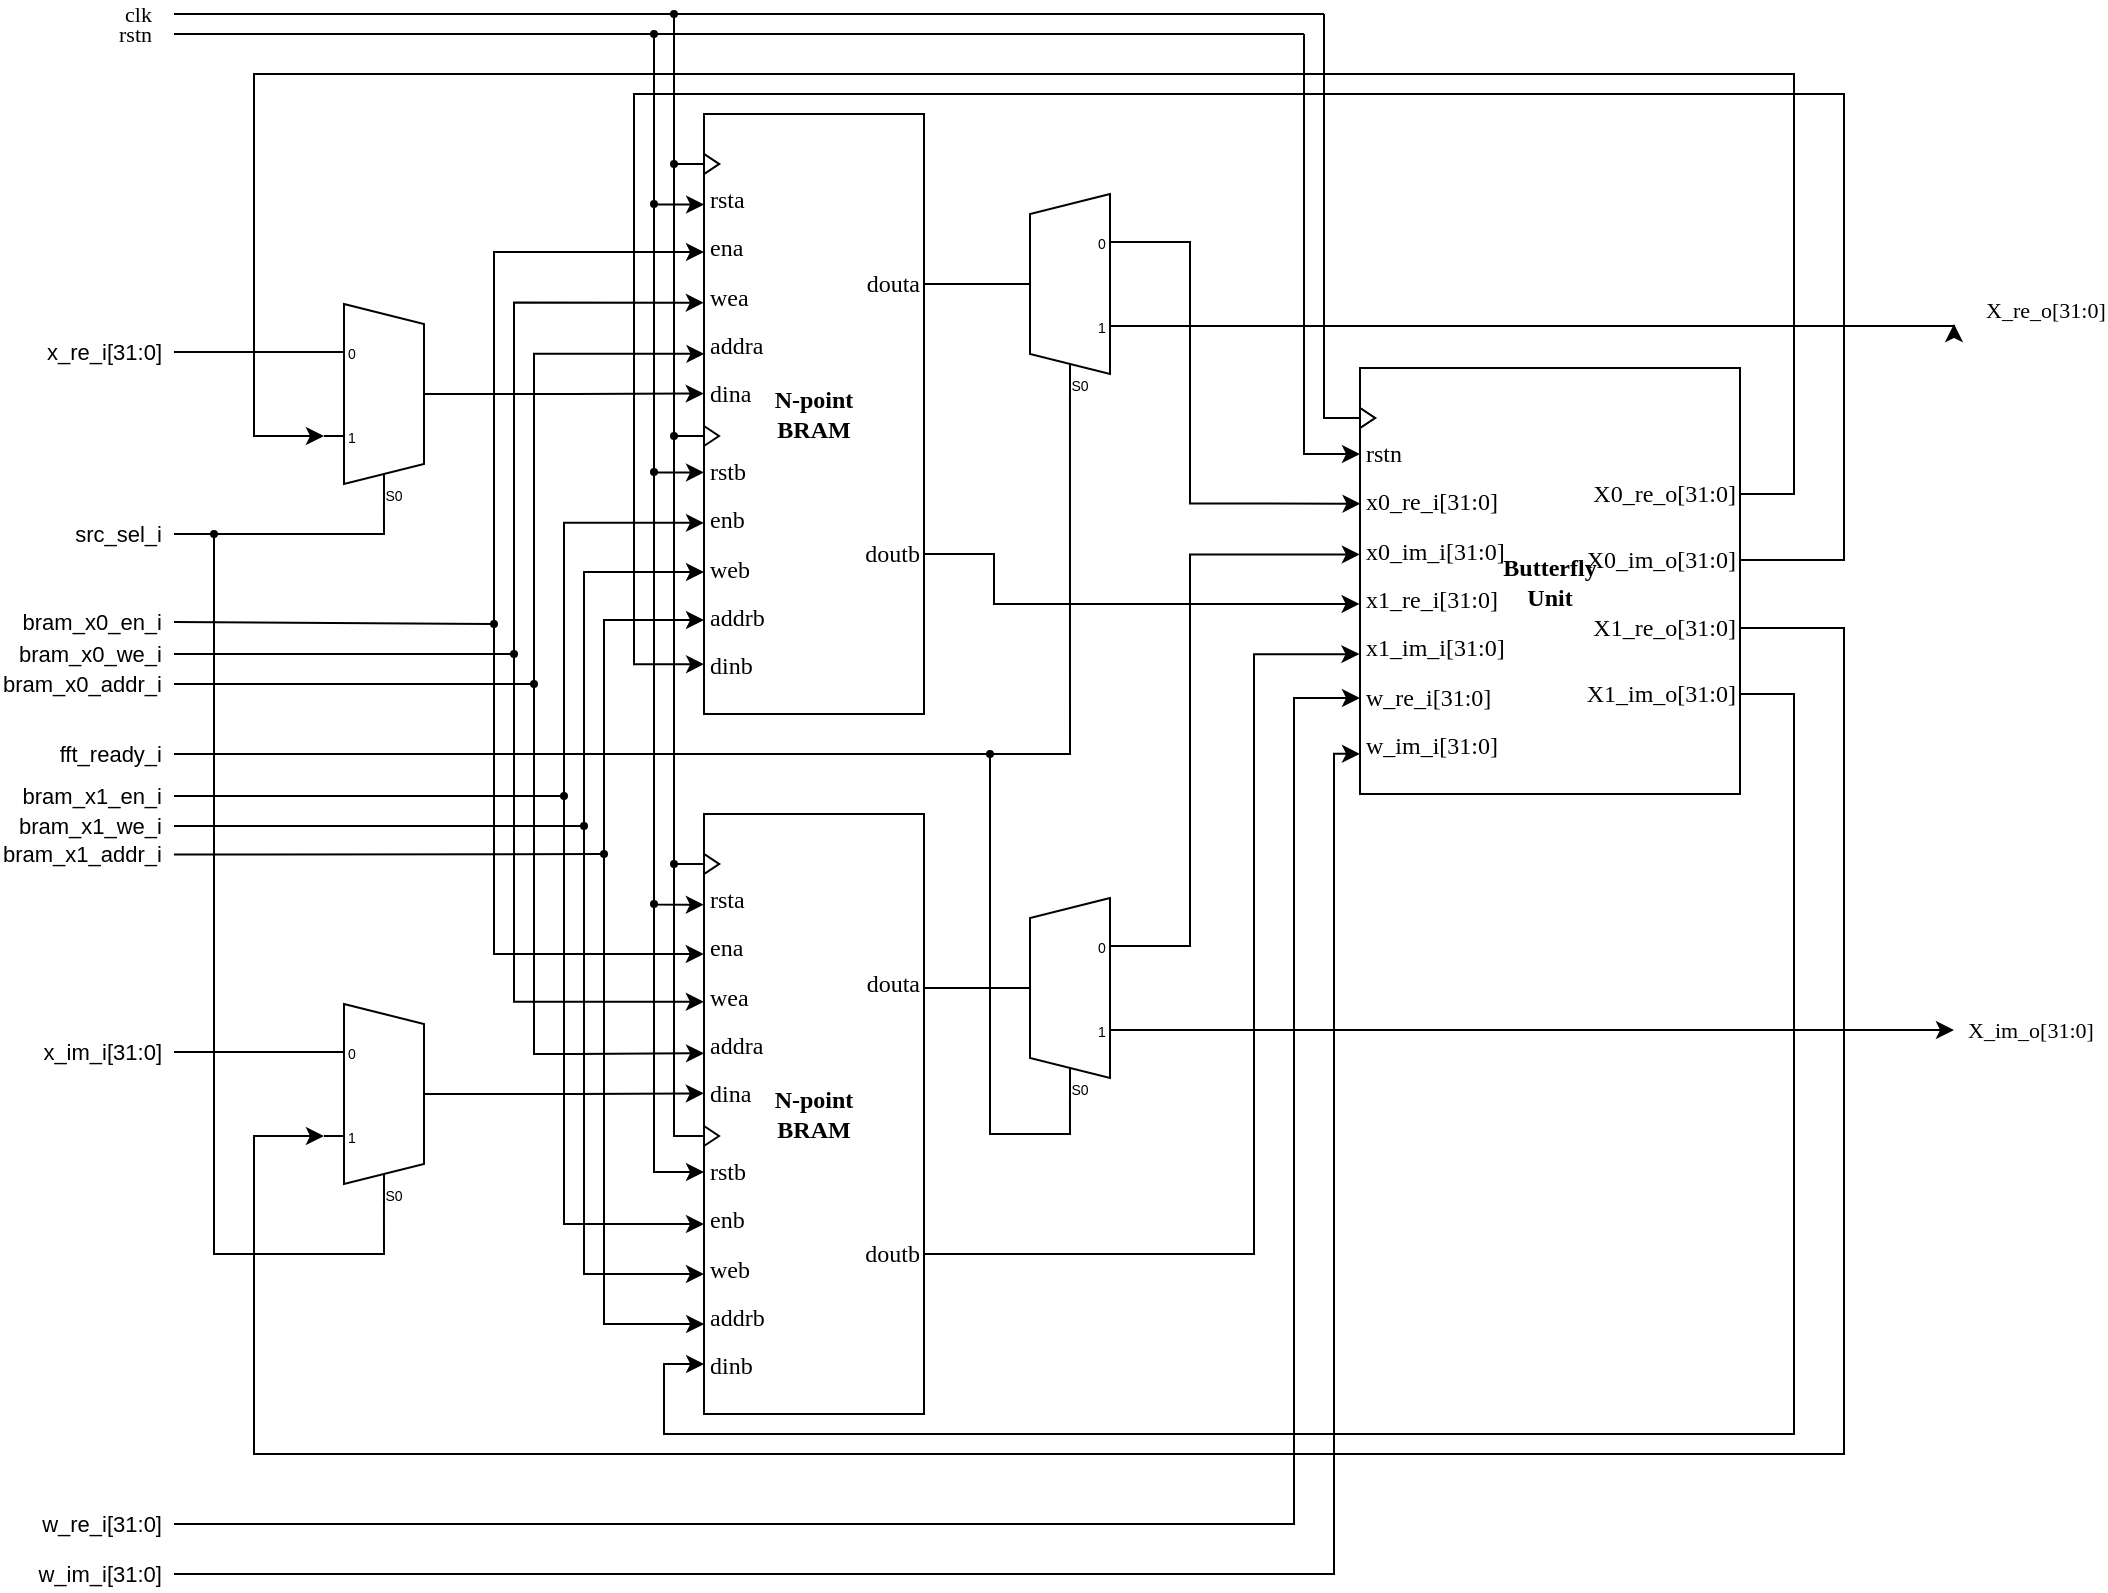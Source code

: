 <mxfile version="25.0.3">
  <diagram name="Page-1" id="Juiqj6YkxCS37qnOwY-p">
    <mxGraphModel dx="1912" dy="1021" grid="1" gridSize="5" guides="1" tooltips="1" connect="1" arrows="1" fold="1" page="1" pageScale="1" pageWidth="850" pageHeight="1100" math="0" shadow="0">
      <root>
        <mxCell id="0" />
        <mxCell id="1" parent="0" />
        <mxCell id="6dm7ZZ2Ce49l9A71G7zG-26" value="rsta" style="text;html=1;align=left;verticalAlign=middle;resizable=0;points=[];autosize=1;strokeColor=none;fillColor=none;spacing=0;fontFamily=NewsGotT;spacingLeft=3;spacingRight=-10;spacingBottom=-2;spacingTop=-2;" parent="1" vertex="1">
          <mxGeometry x="360" y="128" width="25" height="20" as="geometry" />
        </mxCell>
        <mxCell id="6dm7ZZ2Ce49l9A71G7zG-27" value="" style="triangle;whiteSpace=wrap;html=1;fontFamily=NewsGotT;movable=1;resizable=1;rotatable=1;deletable=1;editable=1;locked=0;connectable=1;container=0;points=[];" parent="1" vertex="1">
          <mxGeometry x="360" y="115" width="7.5" height="10" as="geometry" />
        </mxCell>
        <mxCell id="6dm7ZZ2Ce49l9A71G7zG-28" value="ena" style="text;html=1;align=left;verticalAlign=middle;resizable=0;points=[];autosize=1;strokeColor=none;fillColor=none;spacing=0;fontFamily=NewsGotT;spacingLeft=3;spacingRight=-10;spacingBottom=-2;spacingTop=-2;" parent="1" vertex="1">
          <mxGeometry x="360" y="152" width="20" height="20" as="geometry" />
        </mxCell>
        <mxCell id="6dm7ZZ2Ce49l9A71G7zG-29" value="wea" style="text;html=1;align=left;verticalAlign=middle;resizable=0;points=[];autosize=1;strokeColor=none;fillColor=none;spacing=0;fontFamily=NewsGotT;spacingLeft=3;spacingRight=-10;spacingBottom=-2;spacingTop=-2;" parent="1" vertex="1">
          <mxGeometry x="360" y="177" width="25" height="20" as="geometry" />
        </mxCell>
        <mxCell id="6dm7ZZ2Ce49l9A71G7zG-30" value="addra" style="text;html=1;align=left;verticalAlign=middle;resizable=0;points=[];autosize=1;strokeColor=none;fillColor=none;fontFamily=NewsGotT;fontSize=12;fontColor=default;spacing=0;spacingLeft=3;spacingRight=-10;spacingBottom=-2;spacingTop=-2;" parent="1" vertex="1">
          <mxGeometry x="360" y="201" width="30" height="20" as="geometry" />
        </mxCell>
        <mxCell id="6dm7ZZ2Ce49l9A71G7zG-31" value="dina" style="text;html=1;align=left;verticalAlign=middle;resizable=0;points=[];autosize=1;strokeColor=none;fillColor=none;fontFamily=NewsGotT;fontSize=12;fontColor=default;spacing=0;spacingLeft=3;spacingRight=-10;spacingBottom=-2;spacingTop=-2;" parent="1" vertex="1">
          <mxGeometry x="360" y="225" width="25" height="20" as="geometry" />
        </mxCell>
        <mxCell id="6dm7ZZ2Ce49l9A71G7zG-32" value="" style="triangle;whiteSpace=wrap;html=1;fontFamily=NewsGotT;movable=1;resizable=1;rotatable=1;deletable=1;editable=1;locked=0;connectable=1;container=0;points=[[0,0.5,0,0,0]];" parent="1" vertex="1">
          <mxGeometry x="360" y="115" width="7.5" height="10" as="geometry" />
        </mxCell>
        <mxCell id="6dm7ZZ2Ce49l9A71G7zG-34" value="rstb" style="text;html=1;align=left;verticalAlign=middle;resizable=0;points=[];autosize=1;strokeColor=none;fillColor=none;spacing=0;fontFamily=NewsGotT;spacingLeft=3;spacingRight=-10;spacingBottom=-2;spacingTop=-2;" parent="1" vertex="1">
          <mxGeometry x="360" y="264" width="25" height="20" as="geometry" />
        </mxCell>
        <mxCell id="6dm7ZZ2Ce49l9A71G7zG-35" value="enb" style="text;html=1;align=left;verticalAlign=middle;resizable=0;points=[];autosize=1;strokeColor=none;fillColor=none;spacing=0;fontFamily=NewsGotT;spacingLeft=3;spacingRight=-10;spacingBottom=-2;spacingTop=-2;" parent="1" vertex="1">
          <mxGeometry x="360" y="288" width="20" height="20" as="geometry" />
        </mxCell>
        <mxCell id="6dm7ZZ2Ce49l9A71G7zG-36" value="web" style="text;html=1;align=left;verticalAlign=middle;resizable=0;points=[];autosize=1;strokeColor=none;fillColor=none;spacing=0;fontFamily=NewsGotT;spacingLeft=3;spacingRight=-10;spacingBottom=-2;spacingTop=-2;" parent="1" vertex="1">
          <mxGeometry x="360" y="313" width="25" height="20" as="geometry" />
        </mxCell>
        <mxCell id="6dm7ZZ2Ce49l9A71G7zG-37" value="addrb" style="text;html=1;align=left;verticalAlign=middle;resizable=0;points=[];autosize=1;strokeColor=none;fillColor=none;fontFamily=NewsGotT;fontSize=12;fontColor=default;spacing=0;spacingLeft=3;spacingRight=-10;spacingBottom=-2;spacingTop=-2;" parent="1" vertex="1">
          <mxGeometry x="360" y="337" width="30" height="20" as="geometry" />
        </mxCell>
        <mxCell id="6dm7ZZ2Ce49l9A71G7zG-38" value="dinb" style="text;html=1;align=left;verticalAlign=middle;resizable=0;points=[];autosize=1;strokeColor=none;fillColor=none;fontFamily=NewsGotT;fontSize=12;fontColor=default;spacing=0;spacingLeft=3;spacingRight=-10;spacingBottom=-2;spacingTop=-2;" parent="1" vertex="1">
          <mxGeometry x="360" y="361" width="25" height="20" as="geometry" />
        </mxCell>
        <mxCell id="6dm7ZZ2Ce49l9A71G7zG-39" value="" style="triangle;whiteSpace=wrap;html=1;fontFamily=NewsGotT;movable=1;resizable=1;rotatable=1;deletable=1;editable=1;locked=0;connectable=1;container=0;points=[[0,0.5,0,0,0]];" parent="1" vertex="1">
          <mxGeometry x="360" y="251" width="7.5" height="10" as="geometry" />
        </mxCell>
        <mxCell id="6dm7ZZ2Ce49l9A71G7zG-46" value="x_re_i[31:0]" style="edgeStyle=orthogonalEdgeStyle;rounded=0;orthogonalLoop=1;jettySize=auto;html=1;entryX=0;entryY=0.21;entryDx=0;entryDy=3;entryPerimeter=0;endArrow=none;endFill=0;align=right;" parent="1" target="6dm7ZZ2Ce49l9A71G7zG-1" edge="1">
          <mxGeometry x="-1" y="5" relative="1" as="geometry">
            <mxPoint x="90" y="209" as="sourcePoint" />
            <Array as="points">
              <mxPoint x="128" y="209" />
            </Array>
            <mxPoint x="-5" y="5" as="offset" />
          </mxGeometry>
        </mxCell>
        <mxCell id="6dm7ZZ2Ce49l9A71G7zG-155" value="src_sel_i" style="edgeStyle=orthogonalEdgeStyle;rounded=0;orthogonalLoop=1;jettySize=auto;html=1;exitX=0.333;exitY=1;exitDx=10;exitDy=0;exitPerimeter=0;entryX=0.333;entryY=1;entryDx=10;entryDy=0;entryPerimeter=0;endArrow=none;endFill=0;align=right;" parent="1" target="6dm7ZZ2Ce49l9A71G7zG-1" edge="1">
          <mxGeometry x="-1" y="-5" relative="1" as="geometry">
            <mxPoint x="90" y="300" as="sourcePoint" />
            <Array as="points">
              <mxPoint x="195" y="300" />
            </Array>
            <mxPoint x="-5" y="-5" as="offset" />
          </mxGeometry>
        </mxCell>
        <mxCell id="6dm7ZZ2Ce49l9A71G7zG-1" value="" style="shadow=0;dashed=0;align=center;html=1;strokeWidth=1;shape=mxgraph.electrical.abstract.mux2;whiteSpace=wrap;fontFamily=NewsGotT;fontSize=14;" parent="1" vertex="1">
          <mxGeometry x="165" y="185" width="60" height="100" as="geometry" />
        </mxCell>
        <mxCell id="6dm7ZZ2Ce49l9A71G7zG-2" value="&lt;b&gt;N-point&lt;br&gt;BRAM&lt;/b&gt;" style="rounded=0;whiteSpace=wrap;html=1;fontFamily=NewsGotT;verticalAlign=middle;" parent="1" vertex="1">
          <mxGeometry x="355" y="90" width="110" height="300" as="geometry" />
        </mxCell>
        <mxCell id="6dm7ZZ2Ce49l9A71G7zG-3" value="rsta" style="text;html=1;align=left;verticalAlign=middle;resizable=0;points=[];autosize=1;strokeColor=none;fillColor=none;spacing=0;fontFamily=NewsGotT;spacingLeft=3;spacingRight=-10;spacingBottom=-2;spacingTop=-2;" parent="1" vertex="1">
          <mxGeometry x="355" y="123" width="25" height="20" as="geometry" />
        </mxCell>
        <mxCell id="6dm7ZZ2Ce49l9A71G7zG-4" value="" style="triangle;whiteSpace=wrap;html=1;fontFamily=NewsGotT;movable=1;resizable=1;rotatable=1;deletable=1;editable=1;locked=0;connectable=1;container=0;points=[];" parent="1" vertex="1">
          <mxGeometry x="355" y="110" width="7.5" height="10" as="geometry" />
        </mxCell>
        <mxCell id="6dm7ZZ2Ce49l9A71G7zG-5" value="ena" style="text;html=1;align=left;verticalAlign=middle;resizable=0;points=[];autosize=1;strokeColor=none;fillColor=none;spacing=0;fontFamily=NewsGotT;spacingLeft=3;spacingRight=-10;spacingBottom=-2;spacingTop=-2;" parent="1" vertex="1">
          <mxGeometry x="355" y="147" width="20" height="20" as="geometry" />
        </mxCell>
        <mxCell id="6dm7ZZ2Ce49l9A71G7zG-6" value="wea" style="text;html=1;align=left;verticalAlign=middle;resizable=0;points=[];autosize=1;strokeColor=none;fillColor=none;spacing=0;fontFamily=NewsGotT;spacingLeft=3;spacingRight=-10;spacingBottom=-2;spacingTop=-2;" parent="1" vertex="1">
          <mxGeometry x="355" y="172" width="25" height="20" as="geometry" />
        </mxCell>
        <mxCell id="6dm7ZZ2Ce49l9A71G7zG-7" value="addra" style="text;html=1;align=left;verticalAlign=middle;resizable=0;points=[];autosize=1;strokeColor=none;fillColor=none;fontFamily=NewsGotT;fontSize=12;fontColor=default;spacing=0;spacingLeft=3;spacingRight=-10;spacingBottom=-2;spacingTop=-2;" parent="1" vertex="1">
          <mxGeometry x="355" y="196" width="30" height="20" as="geometry" />
        </mxCell>
        <mxCell id="6dm7ZZ2Ce49l9A71G7zG-8" value="dina" style="text;html=1;align=left;verticalAlign=middle;resizable=0;points=[];autosize=1;strokeColor=none;fillColor=none;fontFamily=NewsGotT;fontSize=12;fontColor=default;spacing=0;spacingLeft=3;spacingRight=-10;spacingBottom=-2;spacingTop=-2;" parent="1" vertex="1">
          <mxGeometry x="355" y="220" width="25" height="20" as="geometry" />
        </mxCell>
        <mxCell id="6dm7ZZ2Ce49l9A71G7zG-9" value="" style="triangle;whiteSpace=wrap;html=1;fontFamily=NewsGotT;movable=1;resizable=1;rotatable=1;deletable=1;editable=1;locked=0;connectable=1;container=0;points=[[0,0.5,0,0,0]];" parent="1" vertex="1">
          <mxGeometry x="355" y="110" width="7.5" height="10" as="geometry" />
        </mxCell>
        <mxCell id="6dm7ZZ2Ce49l9A71G7zG-11" value="douta" style="text;html=1;align=right;verticalAlign=middle;resizable=0;points=[];autosize=1;strokeColor=none;fillColor=none;fontFamily=NewsGotT;fontSize=12;fontColor=default;spacing=0;spacingRight=3;spacingLeft=-9;spacingBottom=-2;spacingTop=-2;" parent="1" vertex="1">
          <mxGeometry x="435" y="165" width="30" height="20" as="geometry" />
        </mxCell>
        <mxCell id="6dm7ZZ2Ce49l9A71G7zG-12" value="rstb" style="text;html=1;align=left;verticalAlign=middle;resizable=0;points=[];autosize=1;strokeColor=none;fillColor=none;spacing=0;fontFamily=NewsGotT;spacingLeft=3;spacingRight=-10;spacingBottom=-2;spacingTop=-2;" parent="1" vertex="1">
          <mxGeometry x="355" y="259" width="25" height="20" as="geometry" />
        </mxCell>
        <mxCell id="6dm7ZZ2Ce49l9A71G7zG-13" value="enb" style="text;html=1;align=left;verticalAlign=middle;resizable=0;points=[];autosize=1;strokeColor=none;fillColor=none;spacing=0;fontFamily=NewsGotT;spacingLeft=3;spacingRight=-10;spacingBottom=-2;spacingTop=-2;" parent="1" vertex="1">
          <mxGeometry x="355" y="283" width="20" height="20" as="geometry" />
        </mxCell>
        <mxCell id="6dm7ZZ2Ce49l9A71G7zG-14" value="web" style="text;html=1;align=left;verticalAlign=middle;resizable=0;points=[];autosize=1;strokeColor=none;fillColor=none;spacing=0;fontFamily=NewsGotT;spacingLeft=3;spacingRight=-10;spacingBottom=-2;spacingTop=-2;" parent="1" vertex="1">
          <mxGeometry x="355" y="308" width="25" height="20" as="geometry" />
        </mxCell>
        <mxCell id="6dm7ZZ2Ce49l9A71G7zG-15" value="addrb" style="text;html=1;align=left;verticalAlign=middle;resizable=0;points=[];autosize=1;strokeColor=none;fillColor=none;fontFamily=NewsGotT;fontSize=12;fontColor=default;spacing=0;spacingLeft=3;spacingRight=-10;spacingBottom=-2;spacingTop=-2;" parent="1" vertex="1">
          <mxGeometry x="355" y="332" width="30" height="20" as="geometry" />
        </mxCell>
        <mxCell id="6dm7ZZ2Ce49l9A71G7zG-16" value="dinb" style="text;html=1;align=left;verticalAlign=middle;resizable=0;points=[];autosize=1;strokeColor=none;fillColor=none;fontFamily=NewsGotT;fontSize=12;fontColor=default;spacing=0;spacingLeft=3;spacingRight=-10;spacingBottom=-2;spacingTop=-2;" parent="1" vertex="1">
          <mxGeometry x="355" y="356" width="25" height="20" as="geometry" />
        </mxCell>
        <mxCell id="6dm7ZZ2Ce49l9A71G7zG-17" value="" style="triangle;whiteSpace=wrap;html=1;fontFamily=NewsGotT;movable=1;resizable=1;rotatable=1;deletable=1;editable=1;locked=0;connectable=1;container=0;points=[[0,0.5,0,0,0]];" parent="1" vertex="1">
          <mxGeometry x="355" y="246" width="7.5" height="10" as="geometry" />
        </mxCell>
        <mxCell id="6dm7ZZ2Ce49l9A71G7zG-18" value="doutb" style="text;html=1;align=right;verticalAlign=middle;resizable=0;points=[];autosize=1;strokeColor=none;fillColor=none;fontFamily=NewsGotT;fontSize=12;fontColor=default;spacing=0;spacingRight=3;spacingLeft=-9;spacingBottom=-2;spacingTop=-2;" parent="1" vertex="1">
          <mxGeometry x="435" y="300" width="30" height="20" as="geometry" />
        </mxCell>
        <mxCell id="6dm7ZZ2Ce49l9A71G7zG-19" value="clk" style="endArrow=none;html=1;rounded=0;align=right;fontFamily=NewsGotT;" parent="1" edge="1">
          <mxGeometry x="-1" y="-10" width="50" height="50" relative="1" as="geometry">
            <mxPoint x="90" y="40" as="sourcePoint" />
            <mxPoint x="665" y="40" as="targetPoint" />
            <mxPoint x="-10" y="-10" as="offset" />
          </mxGeometry>
        </mxCell>
        <mxCell id="6dm7ZZ2Ce49l9A71G7zG-20" value="rstn" style="endArrow=none;html=1;rounded=0;align=right;labelBackgroundColor=none;fontFamily=NewsGotT;" parent="1" edge="1">
          <mxGeometry x="-1" y="-10" width="50" height="50" relative="1" as="geometry">
            <mxPoint x="90" y="50" as="sourcePoint" />
            <mxPoint x="655" y="50" as="targetPoint" />
            <mxPoint x="-10" y="-10" as="offset" />
          </mxGeometry>
        </mxCell>
        <mxCell id="6dm7ZZ2Ce49l9A71G7zG-21" value="" style="endArrow=none;html=1;rounded=0;entryX=0;entryY=0.5;entryDx=0;entryDy=0;entryPerimeter=0;edgeStyle=orthogonalEdgeStyle;startArrow=oval;startFill=1;startSize=3;" parent="1" target="6dm7ZZ2Ce49l9A71G7zG-9" edge="1">
          <mxGeometry width="50" height="50" relative="1" as="geometry">
            <mxPoint x="340" y="40" as="sourcePoint" />
            <mxPoint x="335" y="120" as="targetPoint" />
            <Array as="points">
              <mxPoint x="340" y="40" />
              <mxPoint x="340" y="115" />
            </Array>
          </mxGeometry>
        </mxCell>
        <mxCell id="6dm7ZZ2Ce49l9A71G7zG-22" value="" style="endArrow=none;html=1;rounded=0;entryX=0;entryY=0.5;entryDx=0;entryDy=0;entryPerimeter=0;edgeStyle=orthogonalEdgeStyle;startArrow=oval;startFill=1;startSize=3;fontFamily=NewsGotT;" parent="1" target="6dm7ZZ2Ce49l9A71G7zG-17" edge="1">
          <mxGeometry width="50" height="50" relative="1" as="geometry">
            <mxPoint x="340" y="115" as="sourcePoint" />
            <mxPoint x="355" y="190" as="targetPoint" />
            <Array as="points">
              <mxPoint x="340" y="115" />
              <mxPoint x="340" y="251" />
            </Array>
          </mxGeometry>
        </mxCell>
        <mxCell id="6dm7ZZ2Ce49l9A71G7zG-23" value="" style="endArrow=classic;html=1;rounded=0;edgeStyle=orthogonalEdgeStyle;startArrow=oval;startFill=1;startSize=3;entryX=0.002;entryY=0.612;entryDx=0;entryDy=0;entryPerimeter=0;endFill=1;" parent="1" target="6dm7ZZ2Ce49l9A71G7zG-3" edge="1">
          <mxGeometry width="50" height="50" relative="1" as="geometry">
            <mxPoint x="330" y="50" as="sourcePoint" />
            <mxPoint x="355" y="134" as="targetPoint" />
            <Array as="points">
              <mxPoint x="330" y="50" />
              <mxPoint x="330" y="135" />
            </Array>
          </mxGeometry>
        </mxCell>
        <mxCell id="6dm7ZZ2Ce49l9A71G7zG-24" value="" style="endArrow=classic;html=1;rounded=0;edgeStyle=orthogonalEdgeStyle;startArrow=oval;startFill=1;startSize=3;entryX=0.001;entryY=0.51;entryDx=0;entryDy=0;entryPerimeter=0;endFill=1;fontFamily=NewsGotT;" parent="1" target="6dm7ZZ2Ce49l9A71G7zG-12" edge="1">
          <mxGeometry width="50" height="50" relative="1" as="geometry">
            <mxPoint x="330" y="134.99" as="sourcePoint" />
            <mxPoint x="355" y="219.99" as="targetPoint" />
            <Array as="points">
              <mxPoint x="330" y="269" />
            </Array>
          </mxGeometry>
        </mxCell>
        <mxCell id="6dm7ZZ2Ce49l9A71G7zG-42" style="edgeStyle=orthogonalEdgeStyle;rounded=0;orthogonalLoop=1;jettySize=auto;html=1;exitX=1;exitY=0.5;exitDx=0;exitDy=-5;exitPerimeter=0;entryX=-0.005;entryY=0.489;entryDx=0;entryDy=0;entryPerimeter=0;" parent="1" source="6dm7ZZ2Ce49l9A71G7zG-1" target="6dm7ZZ2Ce49l9A71G7zG-8" edge="1">
          <mxGeometry relative="1" as="geometry" />
        </mxCell>
        <mxCell id="6dm7ZZ2Ce49l9A71G7zG-44" value="" style="shadow=0;dashed=0;align=center;html=1;strokeWidth=1;shape=mxgraph.electrical.abstract.mux2;operation=demux;whiteSpace=wrap;fontFamily=NewsGotT;fontSize=14;" parent="1" vertex="1">
          <mxGeometry x="508" y="130" width="60" height="100" as="geometry" />
        </mxCell>
        <mxCell id="6dm7ZZ2Ce49l9A71G7zG-45" style="edgeStyle=orthogonalEdgeStyle;rounded=0;orthogonalLoop=1;jettySize=auto;html=1;entryX=0;entryY=0.45;entryDx=0;entryDy=0;entryPerimeter=0;endArrow=none;endFill=0;" parent="1" source="6dm7ZZ2Ce49l9A71G7zG-11" target="6dm7ZZ2Ce49l9A71G7zG-44" edge="1">
          <mxGeometry relative="1" as="geometry" />
        </mxCell>
        <mxCell id="6dm7ZZ2Ce49l9A71G7zG-47" value="rsta" style="text;html=1;align=left;verticalAlign=middle;resizable=0;points=[];autosize=1;strokeColor=none;fillColor=none;spacing=0;fontFamily=NewsGotT;spacingLeft=3;spacingRight=-10;spacingBottom=-2;spacingTop=-2;" parent="1" vertex="1">
          <mxGeometry x="360" y="478" width="25" height="20" as="geometry" />
        </mxCell>
        <mxCell id="6dm7ZZ2Ce49l9A71G7zG-48" value="" style="triangle;whiteSpace=wrap;html=1;fontFamily=NewsGotT;movable=1;resizable=1;rotatable=1;deletable=1;editable=1;locked=0;connectable=1;container=0;points=[];" parent="1" vertex="1">
          <mxGeometry x="360" y="465" width="7.5" height="10" as="geometry" />
        </mxCell>
        <mxCell id="6dm7ZZ2Ce49l9A71G7zG-49" value="ena" style="text;html=1;align=left;verticalAlign=middle;resizable=0;points=[];autosize=1;strokeColor=none;fillColor=none;spacing=0;fontFamily=NewsGotT;spacingLeft=3;spacingRight=-10;spacingBottom=-2;spacingTop=-2;" parent="1" vertex="1">
          <mxGeometry x="360" y="502" width="20" height="20" as="geometry" />
        </mxCell>
        <mxCell id="6dm7ZZ2Ce49l9A71G7zG-50" value="wea" style="text;html=1;align=left;verticalAlign=middle;resizable=0;points=[];autosize=1;strokeColor=none;fillColor=none;spacing=0;fontFamily=NewsGotT;spacingLeft=3;spacingRight=-10;spacingBottom=-2;spacingTop=-2;" parent="1" vertex="1">
          <mxGeometry x="360" y="527" width="25" height="20" as="geometry" />
        </mxCell>
        <mxCell id="6dm7ZZ2Ce49l9A71G7zG-51" value="addra" style="text;html=1;align=left;verticalAlign=middle;resizable=0;points=[];autosize=1;strokeColor=none;fillColor=none;fontFamily=NewsGotT;fontSize=12;fontColor=default;spacing=0;spacingLeft=3;spacingRight=-10;spacingBottom=-2;spacingTop=-2;" parent="1" vertex="1">
          <mxGeometry x="360" y="551" width="30" height="20" as="geometry" />
        </mxCell>
        <mxCell id="6dm7ZZ2Ce49l9A71G7zG-52" value="dina" style="text;html=1;align=left;verticalAlign=middle;resizable=0;points=[];autosize=1;strokeColor=none;fillColor=none;fontFamily=NewsGotT;fontSize=12;fontColor=default;spacing=0;spacingLeft=3;spacingRight=-10;spacingBottom=-2;spacingTop=-2;" parent="1" vertex="1">
          <mxGeometry x="360" y="575" width="25" height="20" as="geometry" />
        </mxCell>
        <mxCell id="6dm7ZZ2Ce49l9A71G7zG-53" value="" style="triangle;whiteSpace=wrap;html=1;fontFamily=NewsGotT;movable=1;resizable=1;rotatable=1;deletable=1;editable=1;locked=0;connectable=1;container=0;points=[[0,0.5,0,0,0]];" parent="1" vertex="1">
          <mxGeometry x="360" y="465" width="7.5" height="10" as="geometry" />
        </mxCell>
        <mxCell id="6dm7ZZ2Ce49l9A71G7zG-54" value="rstb" style="text;html=1;align=left;verticalAlign=middle;resizable=0;points=[];autosize=1;strokeColor=none;fillColor=none;spacing=0;fontFamily=NewsGotT;spacingLeft=3;spacingRight=-10;spacingBottom=-2;spacingTop=-2;" parent="1" vertex="1">
          <mxGeometry x="360" y="614" width="25" height="20" as="geometry" />
        </mxCell>
        <mxCell id="6dm7ZZ2Ce49l9A71G7zG-55" value="enb" style="text;html=1;align=left;verticalAlign=middle;resizable=0;points=[];autosize=1;strokeColor=none;fillColor=none;spacing=0;fontFamily=NewsGotT;spacingLeft=3;spacingRight=-10;spacingBottom=-2;spacingTop=-2;" parent="1" vertex="1">
          <mxGeometry x="360" y="638" width="20" height="20" as="geometry" />
        </mxCell>
        <mxCell id="6dm7ZZ2Ce49l9A71G7zG-56" value="web" style="text;html=1;align=left;verticalAlign=middle;resizable=0;points=[];autosize=1;strokeColor=none;fillColor=none;spacing=0;fontFamily=NewsGotT;spacingLeft=3;spacingRight=-10;spacingBottom=-2;spacingTop=-2;" parent="1" vertex="1">
          <mxGeometry x="360" y="663" width="25" height="20" as="geometry" />
        </mxCell>
        <mxCell id="6dm7ZZ2Ce49l9A71G7zG-57" value="addrb" style="text;html=1;align=left;verticalAlign=middle;resizable=0;points=[];autosize=1;strokeColor=none;fillColor=none;fontFamily=NewsGotT;fontSize=12;fontColor=default;spacing=0;spacingLeft=3;spacingRight=-10;spacingBottom=-2;spacingTop=-2;" parent="1" vertex="1">
          <mxGeometry x="360" y="687" width="30" height="20" as="geometry" />
        </mxCell>
        <mxCell id="6dm7ZZ2Ce49l9A71G7zG-58" value="dinb" style="text;html=1;align=left;verticalAlign=middle;resizable=0;points=[];autosize=1;strokeColor=none;fillColor=none;fontFamily=NewsGotT;fontSize=12;fontColor=default;spacing=0;spacingLeft=3;spacingRight=-10;spacingBottom=-2;spacingTop=-2;" parent="1" vertex="1">
          <mxGeometry x="360" y="711" width="25" height="20" as="geometry" />
        </mxCell>
        <mxCell id="6dm7ZZ2Ce49l9A71G7zG-59" value="" style="triangle;whiteSpace=wrap;html=1;fontFamily=NewsGotT;movable=1;resizable=1;rotatable=1;deletable=1;editable=1;locked=0;connectable=1;container=0;points=[[0,0.5,0,0,0]];" parent="1" vertex="1">
          <mxGeometry x="360" y="601" width="7.5" height="10" as="geometry" />
        </mxCell>
        <mxCell id="6dm7ZZ2Ce49l9A71G7zG-60" value="&lt;b&gt;N-point&lt;br&gt;BRAM&lt;/b&gt;" style="rounded=0;whiteSpace=wrap;html=1;fontFamily=NewsGotT;verticalAlign=middle;" parent="1" vertex="1">
          <mxGeometry x="355" y="440" width="110" height="300" as="geometry" />
        </mxCell>
        <mxCell id="6dm7ZZ2Ce49l9A71G7zG-61" value="rsta" style="text;html=1;align=left;verticalAlign=middle;resizable=0;points=[];autosize=1;strokeColor=none;fillColor=none;spacing=0;fontFamily=NewsGotT;spacingLeft=3;spacingRight=-10;spacingBottom=-2;spacingTop=-2;" parent="1" vertex="1">
          <mxGeometry x="355" y="473" width="25" height="20" as="geometry" />
        </mxCell>
        <mxCell id="6dm7ZZ2Ce49l9A71G7zG-62" value="" style="triangle;whiteSpace=wrap;html=1;fontFamily=NewsGotT;movable=1;resizable=1;rotatable=1;deletable=1;editable=1;locked=0;connectable=1;container=0;points=[];" parent="1" vertex="1">
          <mxGeometry x="355" y="460" width="7.5" height="10" as="geometry" />
        </mxCell>
        <mxCell id="6dm7ZZ2Ce49l9A71G7zG-63" value="ena" style="text;html=1;align=left;verticalAlign=middle;resizable=0;points=[];autosize=1;strokeColor=none;fillColor=none;spacing=0;fontFamily=NewsGotT;spacingLeft=3;spacingRight=-10;spacingBottom=-2;spacingTop=-2;" parent="1" vertex="1">
          <mxGeometry x="355" y="497" width="20" height="20" as="geometry" />
        </mxCell>
        <mxCell id="6dm7ZZ2Ce49l9A71G7zG-64" value="wea" style="text;html=1;align=left;verticalAlign=middle;resizable=0;points=[];autosize=1;strokeColor=none;fillColor=none;spacing=0;fontFamily=NewsGotT;spacingLeft=3;spacingRight=-10;spacingBottom=-2;spacingTop=-2;" parent="1" vertex="1">
          <mxGeometry x="355" y="522" width="25" height="20" as="geometry" />
        </mxCell>
        <mxCell id="6dm7ZZ2Ce49l9A71G7zG-65" value="addra" style="text;html=1;align=left;verticalAlign=middle;resizable=0;points=[];autosize=1;strokeColor=none;fillColor=none;fontFamily=NewsGotT;fontSize=12;fontColor=default;spacing=0;spacingLeft=3;spacingRight=-10;spacingBottom=-2;spacingTop=-2;" parent="1" vertex="1">
          <mxGeometry x="355" y="546" width="30" height="20" as="geometry" />
        </mxCell>
        <mxCell id="6dm7ZZ2Ce49l9A71G7zG-66" value="dina" style="text;html=1;align=left;verticalAlign=middle;resizable=0;points=[];autosize=1;strokeColor=none;fillColor=none;fontFamily=NewsGotT;fontSize=12;fontColor=default;spacing=0;spacingLeft=3;spacingRight=-10;spacingBottom=-2;spacingTop=-2;" parent="1" vertex="1">
          <mxGeometry x="355" y="570" width="25" height="20" as="geometry" />
        </mxCell>
        <mxCell id="6dm7ZZ2Ce49l9A71G7zG-67" value="" style="triangle;whiteSpace=wrap;html=1;fontFamily=NewsGotT;movable=1;resizable=1;rotatable=1;deletable=1;editable=1;locked=0;connectable=1;container=0;points=[[0,0.5,0,0,0]];" parent="1" vertex="1">
          <mxGeometry x="355" y="460" width="7.5" height="10" as="geometry" />
        </mxCell>
        <mxCell id="6dm7ZZ2Ce49l9A71G7zG-68" value="douta" style="text;html=1;align=right;verticalAlign=middle;resizable=0;points=[];autosize=1;strokeColor=none;fillColor=none;fontFamily=NewsGotT;fontSize=12;fontColor=default;spacing=0;spacingRight=3;spacingLeft=-9;spacingBottom=-2;spacingTop=-2;" parent="1" vertex="1">
          <mxGeometry x="435" y="515" width="30" height="20" as="geometry" />
        </mxCell>
        <mxCell id="6dm7ZZ2Ce49l9A71G7zG-69" value="rstb" style="text;html=1;align=left;verticalAlign=middle;resizable=0;points=[];autosize=1;strokeColor=none;fillColor=none;spacing=0;fontFamily=NewsGotT;spacingLeft=3;spacingRight=-10;spacingBottom=-2;spacingTop=-2;" parent="1" vertex="1">
          <mxGeometry x="355" y="609" width="25" height="20" as="geometry" />
        </mxCell>
        <mxCell id="6dm7ZZ2Ce49l9A71G7zG-70" value="enb" style="text;html=1;align=left;verticalAlign=middle;resizable=0;points=[];autosize=1;strokeColor=none;fillColor=none;spacing=0;fontFamily=NewsGotT;spacingLeft=3;spacingRight=-10;spacingBottom=-2;spacingTop=-2;" parent="1" vertex="1">
          <mxGeometry x="355" y="633" width="20" height="20" as="geometry" />
        </mxCell>
        <mxCell id="6dm7ZZ2Ce49l9A71G7zG-71" value="web" style="text;html=1;align=left;verticalAlign=middle;resizable=0;points=[];autosize=1;strokeColor=none;fillColor=none;spacing=0;fontFamily=NewsGotT;spacingLeft=3;spacingRight=-10;spacingBottom=-2;spacingTop=-2;" parent="1" vertex="1">
          <mxGeometry x="355" y="658" width="25" height="20" as="geometry" />
        </mxCell>
        <mxCell id="6dm7ZZ2Ce49l9A71G7zG-72" value="addrb" style="text;html=1;align=left;verticalAlign=middle;resizable=0;points=[];autosize=1;strokeColor=none;fillColor=none;fontFamily=NewsGotT;fontSize=12;fontColor=default;spacing=0;spacingLeft=3;spacingRight=-10;spacingBottom=-2;spacingTop=-2;" parent="1" vertex="1">
          <mxGeometry x="355" y="682" width="30" height="20" as="geometry" />
        </mxCell>
        <mxCell id="6dm7ZZ2Ce49l9A71G7zG-73" value="dinb" style="text;html=1;align=left;verticalAlign=middle;resizable=0;points=[];autosize=1;strokeColor=none;fillColor=none;fontFamily=NewsGotT;fontSize=12;fontColor=default;spacing=0;spacingLeft=3;spacingRight=-10;spacingBottom=-2;spacingTop=-2;" parent="1" vertex="1">
          <mxGeometry x="355" y="706" width="25" height="20" as="geometry" />
        </mxCell>
        <mxCell id="6dm7ZZ2Ce49l9A71G7zG-74" value="" style="triangle;whiteSpace=wrap;html=1;fontFamily=NewsGotT;movable=1;resizable=1;rotatable=1;deletable=1;editable=1;locked=0;connectable=1;container=0;points=[[0,0.5,0,0,0]];" parent="1" vertex="1">
          <mxGeometry x="355" y="596" width="7.5" height="10" as="geometry" />
        </mxCell>
        <mxCell id="6dm7ZZ2Ce49l9A71G7zG-75" value="doutb" style="text;html=1;align=right;verticalAlign=middle;resizable=0;points=[];autosize=1;strokeColor=none;fillColor=none;fontFamily=NewsGotT;fontSize=12;fontColor=default;spacing=0;spacingRight=3;spacingLeft=-9;spacingBottom=-2;spacingTop=-2;" parent="1" vertex="1">
          <mxGeometry x="435" y="650" width="30" height="20" as="geometry" />
        </mxCell>
        <mxCell id="6dm7ZZ2Ce49l9A71G7zG-76" value="" style="endArrow=classic;html=1;rounded=0;edgeStyle=orthogonalEdgeStyle;startArrow=oval;startFill=1;startSize=3;entryX=-0.004;entryY=0.617;entryDx=0;entryDy=0;entryPerimeter=0;endFill=1;fontFamily=NewsGotT;" parent="1" target="6dm7ZZ2Ce49l9A71G7zG-61" edge="1">
          <mxGeometry width="50" height="50" relative="1" as="geometry">
            <mxPoint x="330" y="269" as="sourcePoint" />
            <mxPoint x="355" y="403.01" as="targetPoint" />
            <Array as="points">
              <mxPoint x="330" y="485" />
            </Array>
          </mxGeometry>
        </mxCell>
        <mxCell id="6dm7ZZ2Ce49l9A71G7zG-77" value="" style="endArrow=classic;html=1;rounded=0;edgeStyle=orthogonalEdgeStyle;startArrow=oval;startFill=1;startSize=3;entryX=0.001;entryY=0.51;entryDx=0;entryDy=0;entryPerimeter=0;endFill=1;fontFamily=NewsGotT;" parent="1" edge="1">
          <mxGeometry width="50" height="50" relative="1" as="geometry">
            <mxPoint x="330" y="485" as="sourcePoint" />
            <mxPoint x="355" y="619.01" as="targetPoint" />
            <Array as="points">
              <mxPoint x="330" y="619.01" />
            </Array>
          </mxGeometry>
        </mxCell>
        <mxCell id="6dm7ZZ2Ce49l9A71G7zG-78" value="" style="endArrow=none;html=1;rounded=0;entryX=0;entryY=0.5;entryDx=0;entryDy=0;entryPerimeter=0;edgeStyle=orthogonalEdgeStyle;startArrow=oval;startFill=1;startSize=3;fontFamily=NewsGotT;" parent="1" target="6dm7ZZ2Ce49l9A71G7zG-67" edge="1">
          <mxGeometry width="50" height="50" relative="1" as="geometry">
            <mxPoint x="340" y="251" as="sourcePoint" />
            <mxPoint x="355" y="387" as="targetPoint" />
            <Array as="points">
              <mxPoint x="340" y="465" />
            </Array>
          </mxGeometry>
        </mxCell>
        <mxCell id="6dm7ZZ2Ce49l9A71G7zG-79" value="" style="endArrow=none;html=1;rounded=0;entryX=0;entryY=0.5;entryDx=0;entryDy=0;entryPerimeter=0;edgeStyle=orthogonalEdgeStyle;startArrow=oval;startFill=1;startSize=3;fontFamily=NewsGotT;" parent="1" edge="1">
          <mxGeometry width="50" height="50" relative="1" as="geometry">
            <mxPoint x="340" y="465" as="sourcePoint" />
            <mxPoint x="355" y="601" as="targetPoint" />
            <Array as="points">
              <mxPoint x="340" y="465" />
              <mxPoint x="340" y="601" />
            </Array>
          </mxGeometry>
        </mxCell>
        <mxCell id="6dm7ZZ2Ce49l9A71G7zG-81" value="x_im_i[31:0]" style="edgeStyle=orthogonalEdgeStyle;rounded=0;orthogonalLoop=1;jettySize=auto;html=1;entryX=0;entryY=0.21;entryDx=0;entryDy=3;entryPerimeter=0;endArrow=none;endFill=0;align=right;" parent="1" target="6dm7ZZ2Ce49l9A71G7zG-82" edge="1">
          <mxGeometry x="-1" y="5" relative="1" as="geometry">
            <mxPoint x="90" y="559" as="sourcePoint" />
            <Array as="points">
              <mxPoint x="128" y="559" />
            </Array>
            <mxPoint x="-5" y="5" as="offset" />
          </mxGeometry>
        </mxCell>
        <mxCell id="6dm7ZZ2Ce49l9A71G7zG-82" value="" style="shadow=0;dashed=0;align=center;html=1;strokeWidth=1;shape=mxgraph.electrical.abstract.mux2;whiteSpace=wrap;fontFamily=NewsGotT;fontSize=14;" parent="1" vertex="1">
          <mxGeometry x="165" y="535" width="60" height="100" as="geometry" />
        </mxCell>
        <mxCell id="6dm7ZZ2Ce49l9A71G7zG-83" style="edgeStyle=orthogonalEdgeStyle;rounded=0;orthogonalLoop=1;jettySize=auto;html=1;exitX=1;exitY=0.5;exitDx=0;exitDy=-5;exitPerimeter=0;entryX=-0.004;entryY=0.484;entryDx=0;entryDy=0;entryPerimeter=0;" parent="1" source="6dm7ZZ2Ce49l9A71G7zG-82" target="6dm7ZZ2Ce49l9A71G7zG-66" edge="1">
          <mxGeometry relative="1" as="geometry" />
        </mxCell>
        <mxCell id="6dm7ZZ2Ce49l9A71G7zG-118" value="X_im_o[31:0]" style="edgeStyle=orthogonalEdgeStyle;rounded=0;orthogonalLoop=1;jettySize=auto;html=1;exitX=1;exitY=0.63;exitDx=0;exitDy=3;exitPerimeter=0;align=left;fontFamily=NewsGotT;" parent="1" source="6dm7ZZ2Ce49l9A71G7zG-84" edge="1">
          <mxGeometry x="1" y="5" relative="1" as="geometry">
            <mxPoint x="980" y="548" as="targetPoint" />
            <Array as="points">
              <mxPoint x="970" y="548" />
              <mxPoint x="970" y="548" />
            </Array>
            <mxPoint x="5" y="5" as="offset" />
          </mxGeometry>
        </mxCell>
        <mxCell id="6dm7ZZ2Ce49l9A71G7zG-84" value="" style="shadow=0;dashed=0;align=center;html=1;strokeWidth=1;shape=mxgraph.electrical.abstract.mux2;operation=demux;whiteSpace=wrap;fontFamily=NewsGotT;fontSize=14;" parent="1" vertex="1">
          <mxGeometry x="508" y="482" width="60" height="100" as="geometry" />
        </mxCell>
        <mxCell id="6dm7ZZ2Ce49l9A71G7zG-85" style="edgeStyle=orthogonalEdgeStyle;rounded=0;orthogonalLoop=1;jettySize=auto;html=1;entryX=0;entryY=0.45;entryDx=0;entryDy=0;entryPerimeter=0;endArrow=none;endFill=0;" parent="1" target="6dm7ZZ2Ce49l9A71G7zG-84" edge="1">
          <mxGeometry relative="1" as="geometry">
            <mxPoint x="465" y="527" as="sourcePoint" />
            <Array as="points">
              <mxPoint x="465" y="527" />
            </Array>
          </mxGeometry>
        </mxCell>
        <mxCell id="6dm7ZZ2Ce49l9A71G7zG-87" value="rsta" style="text;html=1;align=left;verticalAlign=middle;resizable=0;points=[];autosize=1;strokeColor=none;fillColor=none;spacing=0;fontFamily=NewsGotT;spacingLeft=3;spacingRight=-10;spacingBottom=-2;spacingTop=-2;" parent="1" vertex="1">
          <mxGeometry x="688" y="255" width="25" height="20" as="geometry" />
        </mxCell>
        <mxCell id="6dm7ZZ2Ce49l9A71G7zG-88" value="" style="triangle;whiteSpace=wrap;html=1;fontFamily=NewsGotT;movable=1;resizable=1;rotatable=1;deletable=1;editable=1;locked=0;connectable=1;container=0;points=[];" parent="1" vertex="1">
          <mxGeometry x="688" y="242" width="7.5" height="10" as="geometry" />
        </mxCell>
        <mxCell id="6dm7ZZ2Ce49l9A71G7zG-89" value="ena" style="text;html=1;align=left;verticalAlign=middle;resizable=0;points=[];autosize=1;strokeColor=none;fillColor=none;spacing=0;fontFamily=NewsGotT;spacingLeft=3;spacingRight=-10;spacingBottom=-2;spacingTop=-2;" parent="1" vertex="1">
          <mxGeometry x="688" y="279" width="20" height="20" as="geometry" />
        </mxCell>
        <mxCell id="6dm7ZZ2Ce49l9A71G7zG-90" value="wea" style="text;html=1;align=left;verticalAlign=middle;resizable=0;points=[];autosize=1;strokeColor=none;fillColor=none;spacing=0;fontFamily=NewsGotT;spacingLeft=3;spacingRight=-10;spacingBottom=-2;spacingTop=-2;" parent="1" vertex="1">
          <mxGeometry x="688" y="304" width="25" height="20" as="geometry" />
        </mxCell>
        <mxCell id="6dm7ZZ2Ce49l9A71G7zG-91" value="addra" style="text;html=1;align=left;verticalAlign=middle;resizable=0;points=[];autosize=1;strokeColor=none;fillColor=none;fontFamily=NewsGotT;fontSize=12;fontColor=default;spacing=0;spacingLeft=3;spacingRight=-10;spacingBottom=-2;spacingTop=-2;" parent="1" vertex="1">
          <mxGeometry x="688" y="328" width="30" height="20" as="geometry" />
        </mxCell>
        <mxCell id="6dm7ZZ2Ce49l9A71G7zG-92" value="dina" style="text;html=1;align=left;verticalAlign=middle;resizable=0;points=[];autosize=1;strokeColor=none;fillColor=none;fontFamily=NewsGotT;fontSize=12;fontColor=default;spacing=0;spacingLeft=3;spacingRight=-10;spacingBottom=-2;spacingTop=-2;" parent="1" vertex="1">
          <mxGeometry x="688" y="352" width="25" height="20" as="geometry" />
        </mxCell>
        <mxCell id="6dm7ZZ2Ce49l9A71G7zG-93" value="" style="triangle;whiteSpace=wrap;html=1;fontFamily=NewsGotT;movable=1;resizable=1;rotatable=1;deletable=1;editable=1;locked=0;connectable=1;container=0;points=[[0,0.5,0,0,0]];" parent="1" vertex="1">
          <mxGeometry x="688" y="242" width="7.5" height="10" as="geometry" />
        </mxCell>
        <mxCell id="6dm7ZZ2Ce49l9A71G7zG-94" value="rstb" style="text;html=1;align=left;verticalAlign=middle;resizable=0;points=[];autosize=1;strokeColor=none;fillColor=none;spacing=0;fontFamily=NewsGotT;spacingLeft=3;spacingRight=-10;spacingBottom=-2;spacingTop=-2;" parent="1" vertex="1">
          <mxGeometry x="688" y="391" width="25" height="20" as="geometry" />
        </mxCell>
        <mxCell id="6dm7ZZ2Ce49l9A71G7zG-99" value="" style="triangle;whiteSpace=wrap;html=1;fontFamily=NewsGotT;movable=1;resizable=1;rotatable=1;deletable=1;editable=1;locked=0;connectable=1;container=0;points=[[0,0.5,0,0,0]];" parent="1" vertex="1">
          <mxGeometry x="688" y="378" width="7.5" height="10" as="geometry" />
        </mxCell>
        <mxCell id="6dm7ZZ2Ce49l9A71G7zG-100" value="&lt;div&gt;&lt;span&gt;Butterfly&lt;/span&gt;&lt;/div&gt;&lt;div&gt;&lt;span&gt;Unit&lt;/span&gt;&lt;/div&gt;" style="rounded=0;whiteSpace=wrap;html=1;fontFamily=NewsGotT;verticalAlign=middle;fontStyle=1" parent="1" vertex="1">
          <mxGeometry x="683" y="217" width="190" height="213" as="geometry" />
        </mxCell>
        <mxCell id="6dm7ZZ2Ce49l9A71G7zG-101" value="rstn" style="text;html=1;align=left;verticalAlign=middle;resizable=0;points=[];autosize=1;strokeColor=none;fillColor=none;spacing=0;fontFamily=NewsGotT;spacingLeft=3;spacingRight=-10;spacingBottom=-2;spacingTop=-2;" parent="1" vertex="1">
          <mxGeometry x="683" y="250" width="25" height="20" as="geometry" />
        </mxCell>
        <mxCell id="6dm7ZZ2Ce49l9A71G7zG-102" value="" style="triangle;whiteSpace=wrap;html=1;fontFamily=NewsGotT;movable=1;resizable=1;rotatable=1;deletable=1;editable=1;locked=0;connectable=1;container=0;points=[];" parent="1" vertex="1">
          <mxGeometry x="683" y="237" width="7.5" height="10" as="geometry" />
        </mxCell>
        <mxCell id="6dm7ZZ2Ce49l9A71G7zG-103" value="x0_re_i[31:0]" style="text;html=1;align=left;verticalAlign=middle;resizable=0;points=[];autosize=1;strokeColor=none;fillColor=none;spacing=0;fontFamily=NewsGotT;spacingLeft=3;spacingRight=-10;spacingBottom=-2;spacingTop=-2;" parent="1" vertex="1">
          <mxGeometry x="683" y="274" width="65" height="20" as="geometry" />
        </mxCell>
        <mxCell id="6dm7ZZ2Ce49l9A71G7zG-104" value="x0_im_i[31:0]" style="text;html=1;align=left;verticalAlign=middle;resizable=0;points=[];autosize=1;strokeColor=none;fillColor=none;spacing=0;fontFamily=NewsGotT;spacingLeft=3;spacingRight=-10;spacingBottom=-2;spacingTop=-2;" parent="1" vertex="1">
          <mxGeometry x="683" y="299" width="70" height="20" as="geometry" />
        </mxCell>
        <mxCell id="6dm7ZZ2Ce49l9A71G7zG-105" value="x1_re_i[31:0]" style="text;html=1;align=left;verticalAlign=middle;resizable=0;points=[];autosize=1;strokeColor=none;fillColor=none;fontFamily=NewsGotT;fontSize=12;fontColor=default;spacing=0;spacingLeft=3;spacingRight=-10;spacingBottom=-2;spacingTop=-2;" parent="1" vertex="1">
          <mxGeometry x="683" y="323" width="65" height="20" as="geometry" />
        </mxCell>
        <mxCell id="6dm7ZZ2Ce49l9A71G7zG-106" value="x1_im_i[31:0]" style="text;html=1;align=left;verticalAlign=middle;resizable=0;points=[];autosize=1;strokeColor=none;fillColor=none;fontFamily=NewsGotT;fontSize=12;fontColor=default;spacing=0;spacingLeft=3;spacingRight=-10;spacingBottom=-2;spacingTop=-2;" parent="1" vertex="1">
          <mxGeometry x="683" y="347" width="70" height="20" as="geometry" />
        </mxCell>
        <mxCell id="6dm7ZZ2Ce49l9A71G7zG-107" value="" style="triangle;whiteSpace=wrap;html=1;fontFamily=NewsGotT;movable=1;resizable=1;rotatable=1;deletable=1;editable=1;locked=0;connectable=1;container=0;points=[[0,0.5,0,0,0]];" parent="1" vertex="1">
          <mxGeometry x="683" y="237" width="7.5" height="10" as="geometry" />
        </mxCell>
        <mxCell id="6dm7ZZ2Ce49l9A71G7zG-108" value="X0_re_o[31:0]" style="text;html=1;align=right;verticalAlign=middle;resizable=0;points=[];autosize=1;strokeColor=none;fillColor=none;fontFamily=NewsGotT;fontSize=12;fontColor=default;spacing=0;spacingRight=3;spacingLeft=-9;spacingBottom=-2;spacingTop=-2;" parent="1" vertex="1">
          <mxGeometry x="803" y="270" width="70" height="20" as="geometry" />
        </mxCell>
        <mxCell id="6dm7ZZ2Ce49l9A71G7zG-159" value="w_re_i[31:0]" style="edgeStyle=orthogonalEdgeStyle;rounded=0;orthogonalLoop=1;jettySize=auto;html=1;align=right;" parent="1" target="6dm7ZZ2Ce49l9A71G7zG-109" edge="1">
          <mxGeometry x="-1" y="-5" relative="1" as="geometry">
            <mxPoint x="90" y="795" as="sourcePoint" />
            <Array as="points">
              <mxPoint x="650" y="795" />
              <mxPoint x="650" y="382" />
            </Array>
            <mxPoint x="-5" y="-5" as="offset" />
          </mxGeometry>
        </mxCell>
        <mxCell id="6dm7ZZ2Ce49l9A71G7zG-109" value="w_re_i[31:0]" style="text;html=1;align=left;verticalAlign=middle;resizable=0;points=[];autosize=1;strokeColor=none;fillColor=none;spacing=0;fontFamily=NewsGotT;spacingLeft=3;spacingRight=-10;spacingBottom=-2;spacingTop=-2;" parent="1" vertex="1">
          <mxGeometry x="683" y="372" width="60" height="20" as="geometry" />
        </mxCell>
        <mxCell id="6dm7ZZ2Ce49l9A71G7zG-110" value="w_im_i[31:0]" style="text;html=1;align=left;verticalAlign=middle;resizable=0;points=[];autosize=1;strokeColor=none;fillColor=none;spacing=0;fontFamily=NewsGotT;spacingLeft=3;spacingRight=-10;spacingBottom=-2;spacingTop=-2;" parent="1" vertex="1">
          <mxGeometry x="683" y="396" width="65" height="20" as="geometry" />
        </mxCell>
        <mxCell id="6dm7ZZ2Ce49l9A71G7zG-115" value="X1_im_o[31:0]" style="text;html=1;align=right;verticalAlign=middle;resizable=0;points=[];autosize=1;strokeColor=none;fillColor=none;fontFamily=NewsGotT;fontSize=12;fontColor=default;spacing=0;spacingRight=3;spacingLeft=-9;spacingBottom=-2;spacingTop=-2;" parent="1" vertex="1">
          <mxGeometry x="798" y="370" width="75" height="20" as="geometry" />
        </mxCell>
        <mxCell id="6dm7ZZ2Ce49l9A71G7zG-122" value="X0_im_o[31:0]" style="text;html=1;align=right;verticalAlign=middle;resizable=0;points=[];autosize=1;strokeColor=none;fillColor=none;fontFamily=NewsGotT;fontSize=12;fontColor=default;spacing=0;spacingRight=3;spacingLeft=-9;spacingBottom=-2;spacingTop=-2;" parent="1" vertex="1">
          <mxGeometry x="798" y="303" width="75" height="20" as="geometry" />
        </mxCell>
        <mxCell id="6dm7ZZ2Ce49l9A71G7zG-123" value="X1_re_o[31:0]" style="text;html=1;align=right;verticalAlign=middle;resizable=0;points=[];autosize=1;strokeColor=none;fillColor=none;fontFamily=NewsGotT;fontSize=12;fontColor=default;spacing=0;spacingRight=3;spacingLeft=-9;spacingBottom=-2;spacingTop=-2;" parent="1" vertex="1">
          <mxGeometry x="803" y="337" width="70" height="20" as="geometry" />
        </mxCell>
        <mxCell id="6dm7ZZ2Ce49l9A71G7zG-124" style="edgeStyle=orthogonalEdgeStyle;rounded=0;orthogonalLoop=1;jettySize=auto;html=1;exitX=1;exitY=0.21;exitDx=0;exitDy=3;exitPerimeter=0;entryX=0.004;entryY=0.541;entryDx=0;entryDy=0;entryPerimeter=0;" parent="1" source="6dm7ZZ2Ce49l9A71G7zG-44" target="6dm7ZZ2Ce49l9A71G7zG-103" edge="1">
          <mxGeometry relative="1" as="geometry">
            <Array as="points">
              <mxPoint x="598" y="154" />
              <mxPoint x="598" y="285" />
            </Array>
          </mxGeometry>
        </mxCell>
        <mxCell id="6dm7ZZ2Ce49l9A71G7zG-125" value="" style="endArrow=none;html=1;rounded=0;entryX=0;entryY=0.5;entryDx=0;entryDy=0;entryPerimeter=0;edgeStyle=orthogonalEdgeStyle;startArrow=none;startFill=0;startSize=3;" parent="1" target="6dm7ZZ2Ce49l9A71G7zG-107" edge="1">
          <mxGeometry width="50" height="50" relative="1" as="geometry">
            <mxPoint x="665" y="40" as="sourcePoint" />
            <mxPoint x="658.03" y="115" as="targetPoint" />
            <Array as="points">
              <mxPoint x="665" y="242" />
            </Array>
          </mxGeometry>
        </mxCell>
        <mxCell id="6dm7ZZ2Ce49l9A71G7zG-126" value="" style="endArrow=classic;html=1;rounded=0;edgeStyle=orthogonalEdgeStyle;startArrow=oval;startFill=1;startSize=0;endFill=1;" parent="1" edge="1">
          <mxGeometry width="50" height="50" relative="1" as="geometry">
            <mxPoint x="655" y="50" as="sourcePoint" />
            <mxPoint x="683" y="260" as="targetPoint" />
            <Array as="points">
              <mxPoint x="655" y="260" />
            </Array>
          </mxGeometry>
        </mxCell>
        <mxCell id="6dm7ZZ2Ce49l9A71G7zG-127" style="edgeStyle=orthogonalEdgeStyle;rounded=0;orthogonalLoop=1;jettySize=auto;html=1;entryX=-0.003;entryY=0.599;entryDx=0;entryDy=0;entryPerimeter=0;" parent="1" source="6dm7ZZ2Ce49l9A71G7zG-18" edge="1" target="6dm7ZZ2Ce49l9A71G7zG-105">
          <mxGeometry relative="1" as="geometry">
            <mxPoint x="495" y="315" as="targetPoint" />
            <Array as="points">
              <mxPoint x="500" y="310" />
              <mxPoint x="500" y="335" />
            </Array>
          </mxGeometry>
        </mxCell>
        <mxCell id="6dm7ZZ2Ce49l9A71G7zG-128" style="edgeStyle=orthogonalEdgeStyle;rounded=0;orthogonalLoop=1;jettySize=auto;html=1;exitX=1;exitY=0.21;exitDx=0;exitDy=3;exitPerimeter=0;entryX=-0.001;entryY=0.56;entryDx=0;entryDy=0;entryPerimeter=0;" parent="1" source="6dm7ZZ2Ce49l9A71G7zG-84" target="6dm7ZZ2Ce49l9A71G7zG-104" edge="1">
          <mxGeometry relative="1" as="geometry">
            <Array as="points">
              <mxPoint x="598" y="506" />
              <mxPoint x="598" y="310" />
            </Array>
          </mxGeometry>
        </mxCell>
        <mxCell id="6dm7ZZ2Ce49l9A71G7zG-129" style="edgeStyle=orthogonalEdgeStyle;rounded=0;orthogonalLoop=1;jettySize=auto;html=1;entryX=-0.004;entryY=0.653;entryDx=0;entryDy=0;entryPerimeter=0;" parent="1" source="6dm7ZZ2Ce49l9A71G7zG-75" target="6dm7ZZ2Ce49l9A71G7zG-106" edge="1">
          <mxGeometry relative="1" as="geometry">
            <Array as="points">
              <mxPoint x="630" y="660" />
              <mxPoint x="630" y="360" />
            </Array>
          </mxGeometry>
        </mxCell>
        <mxCell id="6dm7ZZ2Ce49l9A71G7zG-130" style="edgeStyle=orthogonalEdgeStyle;rounded=0;orthogonalLoop=1;jettySize=auto;html=1;entryX=0;entryY=0.63;entryDx=0;entryDy=3;entryPerimeter=0;" parent="1" source="6dm7ZZ2Ce49l9A71G7zG-108" target="6dm7ZZ2Ce49l9A71G7zG-1" edge="1">
          <mxGeometry relative="1" as="geometry">
            <mxPoint x="110" y="251" as="targetPoint" />
            <Array as="points">
              <mxPoint x="900" y="280" />
              <mxPoint x="900" y="70" />
              <mxPoint x="130" y="70" />
              <mxPoint x="130" y="251" />
            </Array>
          </mxGeometry>
        </mxCell>
        <mxCell id="6dm7ZZ2Ce49l9A71G7zG-131" style="edgeStyle=orthogonalEdgeStyle;rounded=0;orthogonalLoop=1;jettySize=auto;html=1;entryX=0.002;entryY=0.454;entryDx=0;entryDy=0;entryPerimeter=0;" parent="1" source="6dm7ZZ2Ce49l9A71G7zG-122" target="6dm7ZZ2Ce49l9A71G7zG-16" edge="1">
          <mxGeometry relative="1" as="geometry">
            <Array as="points">
              <mxPoint x="925" y="313" />
              <mxPoint x="925" y="80" />
              <mxPoint x="320" y="80" />
              <mxPoint x="320" y="365" />
            </Array>
          </mxGeometry>
        </mxCell>
        <mxCell id="6dm7ZZ2Ce49l9A71G7zG-132" style="edgeStyle=orthogonalEdgeStyle;rounded=0;orthogonalLoop=1;jettySize=auto;html=1;entryX=0;entryY=0.63;entryDx=0;entryDy=3;entryPerimeter=0;" parent="1" source="6dm7ZZ2Ce49l9A71G7zG-123" target="6dm7ZZ2Ce49l9A71G7zG-82" edge="1">
          <mxGeometry relative="1" as="geometry">
            <mxPoint x="110" y="601.0" as="targetPoint" />
            <Array as="points">
              <mxPoint x="925" y="347" />
              <mxPoint x="925" y="760" />
              <mxPoint x="130" y="760" />
              <mxPoint x="130" y="601" />
            </Array>
          </mxGeometry>
        </mxCell>
        <mxCell id="6dm7ZZ2Ce49l9A71G7zG-133" style="edgeStyle=orthogonalEdgeStyle;rounded=0;orthogonalLoop=1;jettySize=auto;html=1;entryX=0.002;entryY=0.451;entryDx=0;entryDy=0;entryPerimeter=0;" parent="1" source="6dm7ZZ2Ce49l9A71G7zG-115" target="6dm7ZZ2Ce49l9A71G7zG-73" edge="1">
          <mxGeometry relative="1" as="geometry">
            <Array as="points">
              <mxPoint x="900" y="380" />
              <mxPoint x="900" y="750" />
              <mxPoint x="335" y="750" />
              <mxPoint x="335" y="715" />
            </Array>
          </mxGeometry>
        </mxCell>
        <mxCell id="6dm7ZZ2Ce49l9A71G7zG-135" value="bram_x0_en_i" style="endArrow=oval;html=1;rounded=0;align=right;endFill=1;startSize=6;endSize=3;" parent="1" edge="1">
          <mxGeometry x="-1" y="-5" width="50" height="50" relative="1" as="geometry">
            <mxPoint x="90" y="344" as="sourcePoint" />
            <mxPoint x="250" y="345" as="targetPoint" />
            <mxPoint x="-5" y="-5" as="offset" />
          </mxGeometry>
        </mxCell>
        <mxCell id="6dm7ZZ2Ce49l9A71G7zG-137" value="" style="endArrow=classic;html=1;rounded=0;edgeStyle=orthogonalEdgeStyle;startArrow=none;startFill=0;startSize=3;entryX=-0.004;entryY=0.602;entryDx=0;entryDy=0;entryPerimeter=0;endFill=1;fontFamily=NewsGotT;" parent="1" target="6dm7ZZ2Ce49l9A71G7zG-63" edge="1">
          <mxGeometry width="50" height="50" relative="1" as="geometry">
            <mxPoint x="250" y="345" as="sourcePoint" />
            <mxPoint x="295" y="636" as="targetPoint" />
            <Array as="points">
              <mxPoint x="250" y="510" />
              <mxPoint x="355" y="510" />
            </Array>
          </mxGeometry>
        </mxCell>
        <mxCell id="6dm7ZZ2Ce49l9A71G7zG-138" value="" style="endArrow=classic;html=1;rounded=0;edgeStyle=orthogonalEdgeStyle;startArrow=none;startFill=0;startSize=3;entryX=0;entryY=0.6;entryDx=0;entryDy=0;entryPerimeter=0;endFill=1;fontFamily=NewsGotT;" parent="1" target="6dm7ZZ2Ce49l9A71G7zG-5" edge="1">
          <mxGeometry width="50" height="50" relative="1" as="geometry">
            <mxPoint x="250" y="345" as="sourcePoint" />
            <mxPoint x="355" y="509" as="targetPoint" />
            <Array as="points">
              <mxPoint x="250" y="159" />
            </Array>
          </mxGeometry>
        </mxCell>
        <mxCell id="6dm7ZZ2Ce49l9A71G7zG-139" value="bram_x0_we_i" style="endArrow=oval;html=1;rounded=0;align=right;endFill=1;startSize=6;endSize=3;" parent="1" edge="1">
          <mxGeometry x="-1" y="-5" width="50" height="50" relative="1" as="geometry">
            <mxPoint x="90" y="360" as="sourcePoint" />
            <mxPoint x="260" y="360" as="targetPoint" />
            <mxPoint x="-5" y="-5" as="offset" />
          </mxGeometry>
        </mxCell>
        <mxCell id="6dm7ZZ2Ce49l9A71G7zG-140" value="" style="endArrow=classic;html=1;rounded=0;edgeStyle=orthogonalEdgeStyle;startArrow=none;startFill=0;startSize=3;entryX=-0.003;entryY=0.596;entryDx=0;entryDy=0;entryPerimeter=0;endFill=1;fontFamily=NewsGotT;" parent="1" target="6dm7ZZ2Ce49l9A71G7zG-64" edge="1">
          <mxGeometry width="50" height="50" relative="1" as="geometry">
            <mxPoint x="260" y="360" as="sourcePoint" />
            <mxPoint x="364.5" y="521.5" as="targetPoint" />
            <Array as="points">
              <mxPoint x="260" y="534" />
            </Array>
          </mxGeometry>
        </mxCell>
        <mxCell id="6dm7ZZ2Ce49l9A71G7zG-141" value="" style="endArrow=classic;html=1;rounded=0;edgeStyle=orthogonalEdgeStyle;startArrow=none;startFill=0;startSize=3;entryX=-0.003;entryY=0.617;entryDx=0;entryDy=0;entryPerimeter=0;endFill=1;fontFamily=NewsGotT;" parent="1" target="6dm7ZZ2Ce49l9A71G7zG-6" edge="1">
          <mxGeometry width="50" height="50" relative="1" as="geometry">
            <mxPoint x="260" y="360" as="sourcePoint" />
            <mxPoint x="364.5" y="171.5" as="targetPoint" />
            <Array as="points">
              <mxPoint x="260" y="184" />
            </Array>
          </mxGeometry>
        </mxCell>
        <mxCell id="6dm7ZZ2Ce49l9A71G7zG-142" value="bram_x0_addr_i" style="endArrow=oval;html=1;rounded=0;align=right;endFill=1;startSize=6;endSize=3;" parent="1" edge="1">
          <mxGeometry x="-1" y="-5" width="50" height="50" relative="1" as="geometry">
            <mxPoint x="90" y="375" as="sourcePoint" />
            <mxPoint x="270" y="375" as="targetPoint" />
            <mxPoint x="-5" y="-5" as="offset" />
          </mxGeometry>
        </mxCell>
        <mxCell id="6dm7ZZ2Ce49l9A71G7zG-143" value="" style="endArrow=classic;html=1;rounded=0;edgeStyle=orthogonalEdgeStyle;startArrow=none;startFill=0;startSize=3;entryX=0.008;entryY=0.697;entryDx=0;entryDy=0;entryPerimeter=0;endFill=1;fontFamily=NewsGotT;" parent="1" target="6dm7ZZ2Ce49l9A71G7zG-7" edge="1">
          <mxGeometry width="50" height="50" relative="1" as="geometry">
            <mxPoint x="270" y="375" as="sourcePoint" />
            <mxPoint x="365.5" y="196" as="targetPoint" />
            <Array as="points">
              <mxPoint x="270" y="210" />
            </Array>
          </mxGeometry>
        </mxCell>
        <mxCell id="6dm7ZZ2Ce49l9A71G7zG-144" value="" style="endArrow=classic;html=1;rounded=0;edgeStyle=orthogonalEdgeStyle;startArrow=none;startFill=0;startSize=3;entryX=0.002;entryY=0.682;entryDx=0;entryDy=0;entryPerimeter=0;endFill=1;fontFamily=NewsGotT;" parent="1" target="6dm7ZZ2Ce49l9A71G7zG-65" edge="1">
          <mxGeometry width="50" height="50" relative="1" as="geometry">
            <mxPoint x="270" y="375" as="sourcePoint" />
            <mxPoint x="365.5" y="546" as="targetPoint" />
            <Array as="points">
              <mxPoint x="290" y="560" />
              <mxPoint x="355" y="560" />
            </Array>
          </mxGeometry>
        </mxCell>
        <mxCell id="6dm7ZZ2Ce49l9A71G7zG-145" value="bram_x1_en_i" style="endArrow=oval;html=1;rounded=0;align=right;endFill=1;startSize=6;endSize=3;" parent="1" edge="1">
          <mxGeometry x="-1" y="-5" width="50" height="50" relative="1" as="geometry">
            <mxPoint x="90" y="431" as="sourcePoint" />
            <mxPoint x="285" y="431" as="targetPoint" />
            <mxPoint x="-5" y="-5" as="offset" />
          </mxGeometry>
        </mxCell>
        <mxCell id="6dm7ZZ2Ce49l9A71G7zG-146" value="bram_x1_we_i" style="endArrow=oval;html=1;rounded=0;align=right;endFill=1;startSize=6;endSize=3;" parent="1" edge="1">
          <mxGeometry x="-1" y="-5" width="50" height="50" relative="1" as="geometry">
            <mxPoint x="90" y="446" as="sourcePoint" />
            <mxPoint x="295" y="446" as="targetPoint" />
            <mxPoint x="-5" y="-5" as="offset" />
          </mxGeometry>
        </mxCell>
        <mxCell id="6dm7ZZ2Ce49l9A71G7zG-147" value="bram_x1_addr_i" style="endArrow=oval;html=1;rounded=0;align=right;endFill=1;startSize=6;endSize=3;" parent="1" edge="1">
          <mxGeometry x="-1" y="-5" width="50" height="50" relative="1" as="geometry">
            <mxPoint x="90" y="460.31" as="sourcePoint" />
            <mxPoint x="305" y="460" as="targetPoint" />
            <mxPoint x="-5" y="-5" as="offset" />
          </mxGeometry>
        </mxCell>
        <mxCell id="6dm7ZZ2Ce49l9A71G7zG-148" value="" style="endArrow=classic;html=1;rounded=0;edgeStyle=orthogonalEdgeStyle;startArrow=none;startFill=0;startSize=3;entryX=0;entryY=0.572;entryDx=0;entryDy=0;entryPerimeter=0;endFill=1;fontFamily=NewsGotT;" parent="1" target="6dm7ZZ2Ce49l9A71G7zG-13" edge="1">
          <mxGeometry width="50" height="50" relative="1" as="geometry">
            <mxPoint x="285" y="400" as="sourcePoint" />
            <mxPoint x="360" y="164" as="targetPoint" />
            <Array as="points">
              <mxPoint x="285" y="294" />
            </Array>
          </mxGeometry>
        </mxCell>
        <mxCell id="6dm7ZZ2Ce49l9A71G7zG-149" value="" style="endArrow=classic;html=1;rounded=0;edgeStyle=orthogonalEdgeStyle;startArrow=none;startFill=0;startSize=3;entryX=-0.003;entryY=0.617;entryDx=0;entryDy=0;entryPerimeter=0;endFill=1;fontFamily=NewsGotT;" parent="1" edge="1">
          <mxGeometry width="50" height="50" relative="1" as="geometry">
            <mxPoint x="295" y="415" as="sourcePoint" />
            <mxPoint x="355" y="319.03" as="targetPoint" />
            <Array as="points">
              <mxPoint x="295" y="319" />
            </Array>
          </mxGeometry>
        </mxCell>
        <mxCell id="6dm7ZZ2Ce49l9A71G7zG-150" value="" style="endArrow=classic;html=1;rounded=0;edgeStyle=orthogonalEdgeStyle;startArrow=none;startFill=0;startSize=3;entryX=0.008;entryY=0.697;entryDx=0;entryDy=0;entryPerimeter=0;endFill=1;fontFamily=NewsGotT;" parent="1" edge="1">
          <mxGeometry width="50" height="50" relative="1" as="geometry">
            <mxPoint x="305" y="430" as="sourcePoint" />
            <mxPoint x="355" y="343" as="targetPoint" />
            <Array as="points">
              <mxPoint x="305" y="343" />
            </Array>
          </mxGeometry>
        </mxCell>
        <mxCell id="6dm7ZZ2Ce49l9A71G7zG-151" value="" style="endArrow=classic;html=1;rounded=0;edgeStyle=orthogonalEdgeStyle;startArrow=none;startFill=0;startSize=3;entryX=0;entryY=0.6;entryDx=0;entryDy=0;entryPerimeter=0;endFill=1;fontFamily=NewsGotT;" parent="1" target="6dm7ZZ2Ce49l9A71G7zG-70" edge="1">
          <mxGeometry width="50" height="50" relative="1" as="geometry">
            <mxPoint x="285" y="400" as="sourcePoint" />
            <mxPoint x="354.97" y="642.49" as="targetPoint" />
            <Array as="points">
              <mxPoint x="285" y="645" />
            </Array>
          </mxGeometry>
        </mxCell>
        <mxCell id="6dm7ZZ2Ce49l9A71G7zG-152" value="" style="endArrow=classic;html=1;rounded=0;edgeStyle=orthogonalEdgeStyle;startArrow=none;startFill=0;startSize=3;entryX=0;entryY=0.601;entryDx=0;entryDy=0;entryPerimeter=0;endFill=1;fontFamily=NewsGotT;" parent="1" target="6dm7ZZ2Ce49l9A71G7zG-71" edge="1">
          <mxGeometry width="50" height="50" relative="1" as="geometry">
            <mxPoint x="295" y="414.5" as="sourcePoint" />
            <mxPoint x="365" y="659.5" as="targetPoint" />
            <Array as="points">
              <mxPoint x="295" y="670" />
            </Array>
          </mxGeometry>
        </mxCell>
        <mxCell id="6dm7ZZ2Ce49l9A71G7zG-154" value="" style="endArrow=classic;html=1;rounded=0;edgeStyle=orthogonalEdgeStyle;startArrow=none;startFill=0;startSize=3;entryX=0.004;entryY=0.644;entryDx=0;entryDy=0;entryPerimeter=0;endFill=1;fontFamily=NewsGotT;" parent="1" target="6dm7ZZ2Ce49l9A71G7zG-72" edge="1">
          <mxGeometry width="50" height="50" relative="1" as="geometry">
            <mxPoint x="305" y="430" as="sourcePoint" />
            <mxPoint x="375" y="675" as="targetPoint" />
            <Array as="points">
              <mxPoint x="305" y="695" />
              <mxPoint x="355" y="695" />
            </Array>
          </mxGeometry>
        </mxCell>
        <mxCell id="6dm7ZZ2Ce49l9A71G7zG-156" value="" style="endArrow=none;html=1;rounded=0;entryX=0.333;entryY=1;entryDx=10;entryDy=0;entryPerimeter=0;edgeStyle=orthogonalEdgeStyle;startArrow=oval;startFill=1;startSize=3;" parent="1" target="6dm7ZZ2Ce49l9A71G7zG-82" edge="1">
          <mxGeometry width="50" height="50" relative="1" as="geometry">
            <mxPoint x="110" y="300" as="sourcePoint" />
            <mxPoint x="415" y="410" as="targetPoint" />
            <Array as="points">
              <mxPoint x="110" y="660" />
              <mxPoint x="195" y="660" />
            </Array>
          </mxGeometry>
        </mxCell>
        <mxCell id="6dm7ZZ2Ce49l9A71G7zG-157" value="fft_ready_i" style="edgeStyle=orthogonalEdgeStyle;rounded=0;orthogonalLoop=1;jettySize=auto;html=1;entryX=0.333;entryY=1;entryDx=10;entryDy=0;entryPerimeter=0;endArrow=none;endFill=0;align=right;startSize=6;endSize=4;" parent="1" target="6dm7ZZ2Ce49l9A71G7zG-44" edge="1">
          <mxGeometry x="-1" y="-5" relative="1" as="geometry">
            <mxPoint x="195" y="303.97" as="targetPoint" />
            <mxPoint x="90" y="410" as="sourcePoint" />
            <Array as="points">
              <mxPoint x="538" y="410" />
            </Array>
            <mxPoint x="-5" y="-5" as="offset" />
          </mxGeometry>
        </mxCell>
        <mxCell id="6dm7ZZ2Ce49l9A71G7zG-158" value="" style="endArrow=none;html=1;rounded=0;entryX=0.333;entryY=1;entryDx=10;entryDy=0;entryPerimeter=0;edgeStyle=orthogonalEdgeStyle;startArrow=oval;startFill=1;startSize=3;" parent="1" target="6dm7ZZ2Ce49l9A71G7zG-84" edge="1">
          <mxGeometry width="50" height="50" relative="1" as="geometry">
            <mxPoint x="498" y="410" as="sourcePoint" />
            <mxPoint x="583" y="745" as="targetPoint" />
            <Array as="points">
              <mxPoint x="498" y="600" />
              <mxPoint x="538" y="600" />
            </Array>
          </mxGeometry>
        </mxCell>
        <mxCell id="6dm7ZZ2Ce49l9A71G7zG-160" value="w_im_i[31:0]" style="edgeStyle=orthogonalEdgeStyle;rounded=0;orthogonalLoop=1;jettySize=auto;html=1;align=right;entryX=0;entryY=0.697;entryDx=0;entryDy=0;entryPerimeter=0;" parent="1" edge="1" target="6dm7ZZ2Ce49l9A71G7zG-110">
          <mxGeometry x="-1" y="-5" relative="1" as="geometry">
            <mxPoint x="735" y="405" as="targetPoint" />
            <mxPoint x="90" y="820" as="sourcePoint" />
            <Array as="points">
              <mxPoint x="670" y="820" />
              <mxPoint x="670" y="410" />
            </Array>
            <mxPoint x="-5" y="-5" as="offset" />
          </mxGeometry>
        </mxCell>
        <mxCell id="SpzvFuYvfNZIos579TfY-1" value="X_re_o[31:0]" style="edgeStyle=orthogonalEdgeStyle;rounded=0;orthogonalLoop=1;jettySize=auto;html=1;exitX=1;exitY=0.21;exitDx=0;exitDy=3;exitPerimeter=0;fontFamily=NewsGotT;align=left;" edge="1" parent="1">
          <mxGeometry x="1" y="-7" relative="1" as="geometry">
            <mxPoint x="980" y="195" as="targetPoint" />
            <mxPoint x="568" y="196" as="sourcePoint" />
            <mxPoint x="7" y="-7" as="offset" />
            <Array as="points">
              <mxPoint x="980" y="196" />
            </Array>
          </mxGeometry>
        </mxCell>
      </root>
    </mxGraphModel>
  </diagram>
</mxfile>
